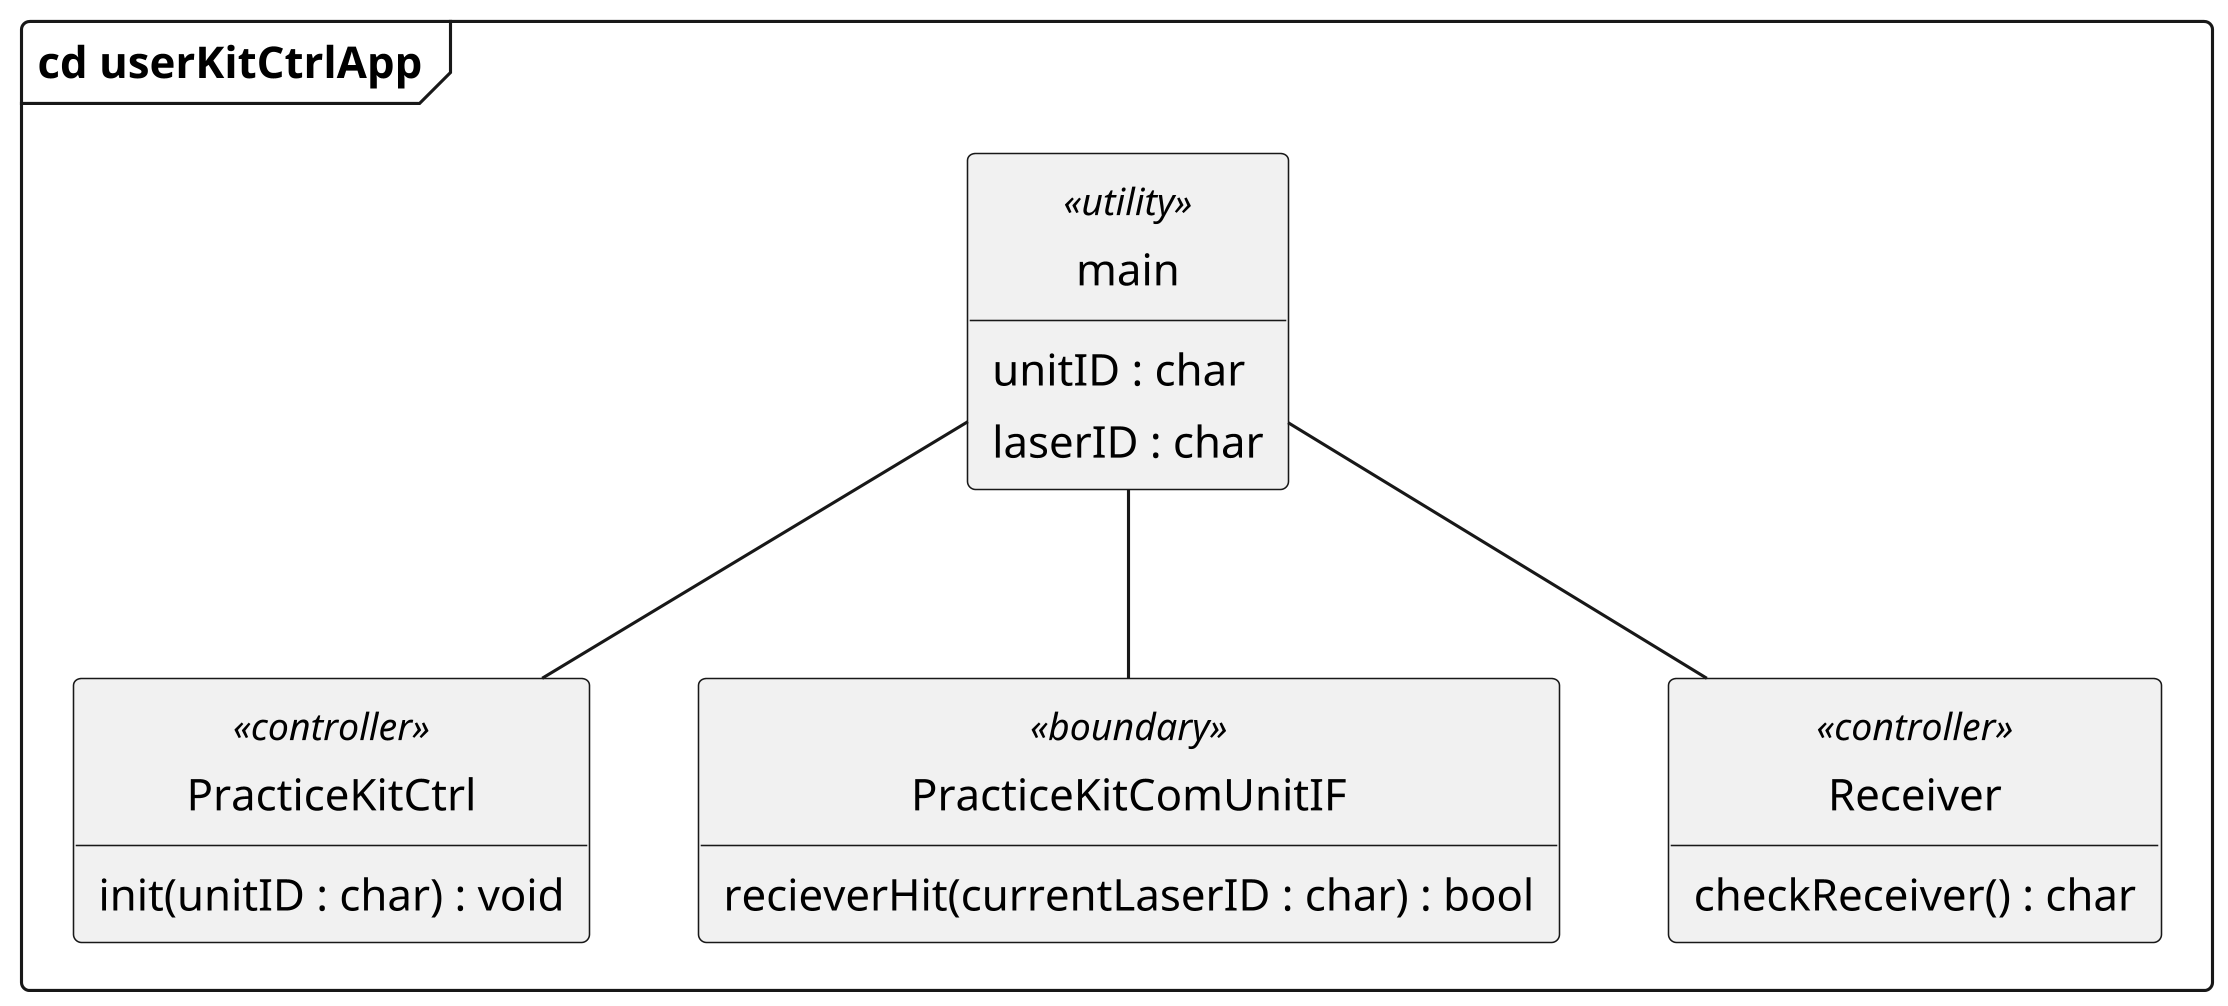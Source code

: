 @startuml practiceKitCtrlApp_cd

skinparam {
    monochrome true
    dpi 300
    padding 2
    packageStyle rectangle
    packageStyle frame
    shadowing false
    classAttributeIconSize 0
}
hide circle
hide empty members

frame "cd userKitCtrlApp" {

    class main <<utility>> {
        unitID : char
        laserID : char
    }

    class PracticeKitCtrl <<controller>> {
        init(unitID : char) : void
    }

    class PracticeKitComUnitIF <<boundary>> {
        recieverHit(currentLaserID : char) : bool
    }

    class Receiver <<controller>> {
        checkReceiver() : char
    }
}

main -- PracticeKitCtrl
main -- Receiver
main -- PracticeKitComUnitIF

@enduml